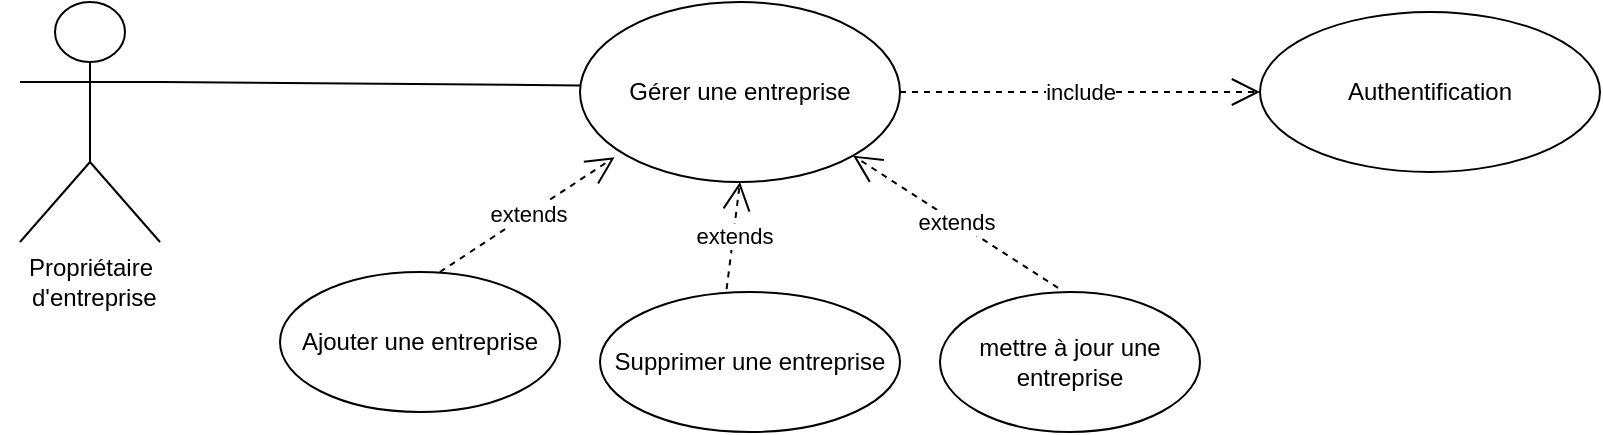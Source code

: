 <mxfile version="26.2.14">
  <diagram name="Page-1" id="ItncG8ey-KE5ceYKGCsm">
    <mxGraphModel dx="1273" dy="570" grid="1" gridSize="10" guides="1" tooltips="1" connect="1" arrows="1" fold="1" page="1" pageScale="1" pageWidth="827" pageHeight="1169" math="0" shadow="0">
      <root>
        <mxCell id="0" />
        <mxCell id="1" parent="0" />
        <mxCell id="LH3g4sgvdYW37YfNmVDh-1" value="" style="shape=umlActor;verticalLabelPosition=bottom;verticalAlign=top;html=1;outlineConnect=0;" parent="1" vertex="1">
          <mxGeometry x="10" y="135" width="70" height="120" as="geometry" />
        </mxCell>
        <mxCell id="LH3g4sgvdYW37YfNmVDh-4" value="Authentification" style="ellipse;whiteSpace=wrap;html=1;" parent="1" vertex="1">
          <mxGeometry x="630" y="140" width="170" height="80" as="geometry" />
        </mxCell>
        <mxCell id="LH3g4sgvdYW37YfNmVDh-5" value="Supprimer une entreprise" style="ellipse;whiteSpace=wrap;html=1;" parent="1" vertex="1">
          <mxGeometry x="300" y="280" width="150" height="70" as="geometry" />
        </mxCell>
        <mxCell id="LH3g4sgvdYW37YfNmVDh-6" value="mettre à jour une entreprise" style="ellipse;whiteSpace=wrap;html=1;" parent="1" vertex="1">
          <mxGeometry x="470" y="280" width="130" height="70" as="geometry" />
        </mxCell>
        <mxCell id="LH3g4sgvdYW37YfNmVDh-11" value="Ajouter une entreprise" style="ellipse;whiteSpace=wrap;html=1;" parent="1" vertex="1">
          <mxGeometry x="140" y="270" width="140" height="70" as="geometry" />
        </mxCell>
        <mxCell id="LH3g4sgvdYW37YfNmVDh-14" value="Gérer une entreprise" style="ellipse;whiteSpace=wrap;html=1;" parent="1" vertex="1">
          <mxGeometry x="290" y="135" width="160" height="90" as="geometry" />
        </mxCell>
        <mxCell id="LH3g4sgvdYW37YfNmVDh-31" value="include" style="endArrow=open;endSize=12;dashed=1;html=1;rounded=0;exitX=1;exitY=0.5;exitDx=0;exitDy=0;entryX=0;entryY=0.5;entryDx=0;entryDy=0;" parent="1" source="LH3g4sgvdYW37YfNmVDh-14" target="LH3g4sgvdYW37YfNmVDh-4" edge="1">
          <mxGeometry width="160" relative="1" as="geometry">
            <mxPoint x="560" y="80" as="sourcePoint" />
            <mxPoint x="720" y="80" as="targetPoint" />
          </mxGeometry>
        </mxCell>
        <mxCell id="LH3g4sgvdYW37YfNmVDh-38" value="" style="endArrow=none;html=1;rounded=0;entryX=1;entryY=0.333;entryDx=0;entryDy=0;entryPerimeter=0;exitX=0;exitY=0.584;exitDx=0;exitDy=0;exitPerimeter=0;" parent="1" target="LH3g4sgvdYW37YfNmVDh-1" edge="1">
          <mxGeometry width="50" height="50" relative="1" as="geometry">
            <mxPoint x="290" y="176.72" as="sourcePoint" />
            <mxPoint x="180" y="230" as="targetPoint" />
            <Array as="points" />
          </mxGeometry>
        </mxCell>
        <mxCell id="hxN5AOpgBn9jHy8HbhxW-3" value="Propriétaire&lt;div&gt;&amp;nbsp;d&#39;entreprise&lt;/div&gt;" style="text;html=1;align=center;verticalAlign=middle;resizable=0;points=[];autosize=1;strokeColor=none;fillColor=none;" parent="1" vertex="1">
          <mxGeometry y="255" width="90" height="40" as="geometry" />
        </mxCell>
        <mxCell id="jPu7mKYGXBoBgenW_-Dz-1" value="extends" style="endArrow=open;endSize=12;dashed=1;html=1;rounded=0;exitX=0.454;exitY=-0.029;exitDx=0;exitDy=0;entryX=1;entryY=1;entryDx=0;entryDy=0;exitPerimeter=0;" parent="1" source="LH3g4sgvdYW37YfNmVDh-6" target="LH3g4sgvdYW37YfNmVDh-14" edge="1">
          <mxGeometry width="160" relative="1" as="geometry">
            <mxPoint x="500" y="402" as="sourcePoint" />
            <mxPoint x="695" y="360" as="targetPoint" />
          </mxGeometry>
        </mxCell>
        <mxCell id="jPu7mKYGXBoBgenW_-Dz-2" value="extends" style="endArrow=open;endSize=12;dashed=1;html=1;rounded=0;exitX=0.422;exitY=-0.02;exitDx=0;exitDy=0;exitPerimeter=0;entryX=0.5;entryY=1;entryDx=0;entryDy=0;" parent="1" source="LH3g4sgvdYW37YfNmVDh-5" edge="1" target="LH3g4sgvdYW37YfNmVDh-14">
          <mxGeometry width="160" relative="1" as="geometry">
            <mxPoint x="262.5" y="432" as="sourcePoint" />
            <mxPoint x="360" y="340" as="targetPoint" />
          </mxGeometry>
        </mxCell>
        <mxCell id="jPu7mKYGXBoBgenW_-Dz-3" value="extends" style="endArrow=open;endSize=12;dashed=1;html=1;rounded=0;exitX=0.571;exitY=0;exitDx=0;exitDy=0;entryX=0.108;entryY=0.862;entryDx=0;entryDy=0;entryPerimeter=0;exitPerimeter=0;" parent="1" source="LH3g4sgvdYW37YfNmVDh-11" target="LH3g4sgvdYW37YfNmVDh-14" edge="1">
          <mxGeometry width="160" relative="1" as="geometry">
            <mxPoint x="95" y="412" as="sourcePoint" />
            <mxPoint x="290" y="370" as="targetPoint" />
          </mxGeometry>
        </mxCell>
      </root>
    </mxGraphModel>
  </diagram>
</mxfile>
